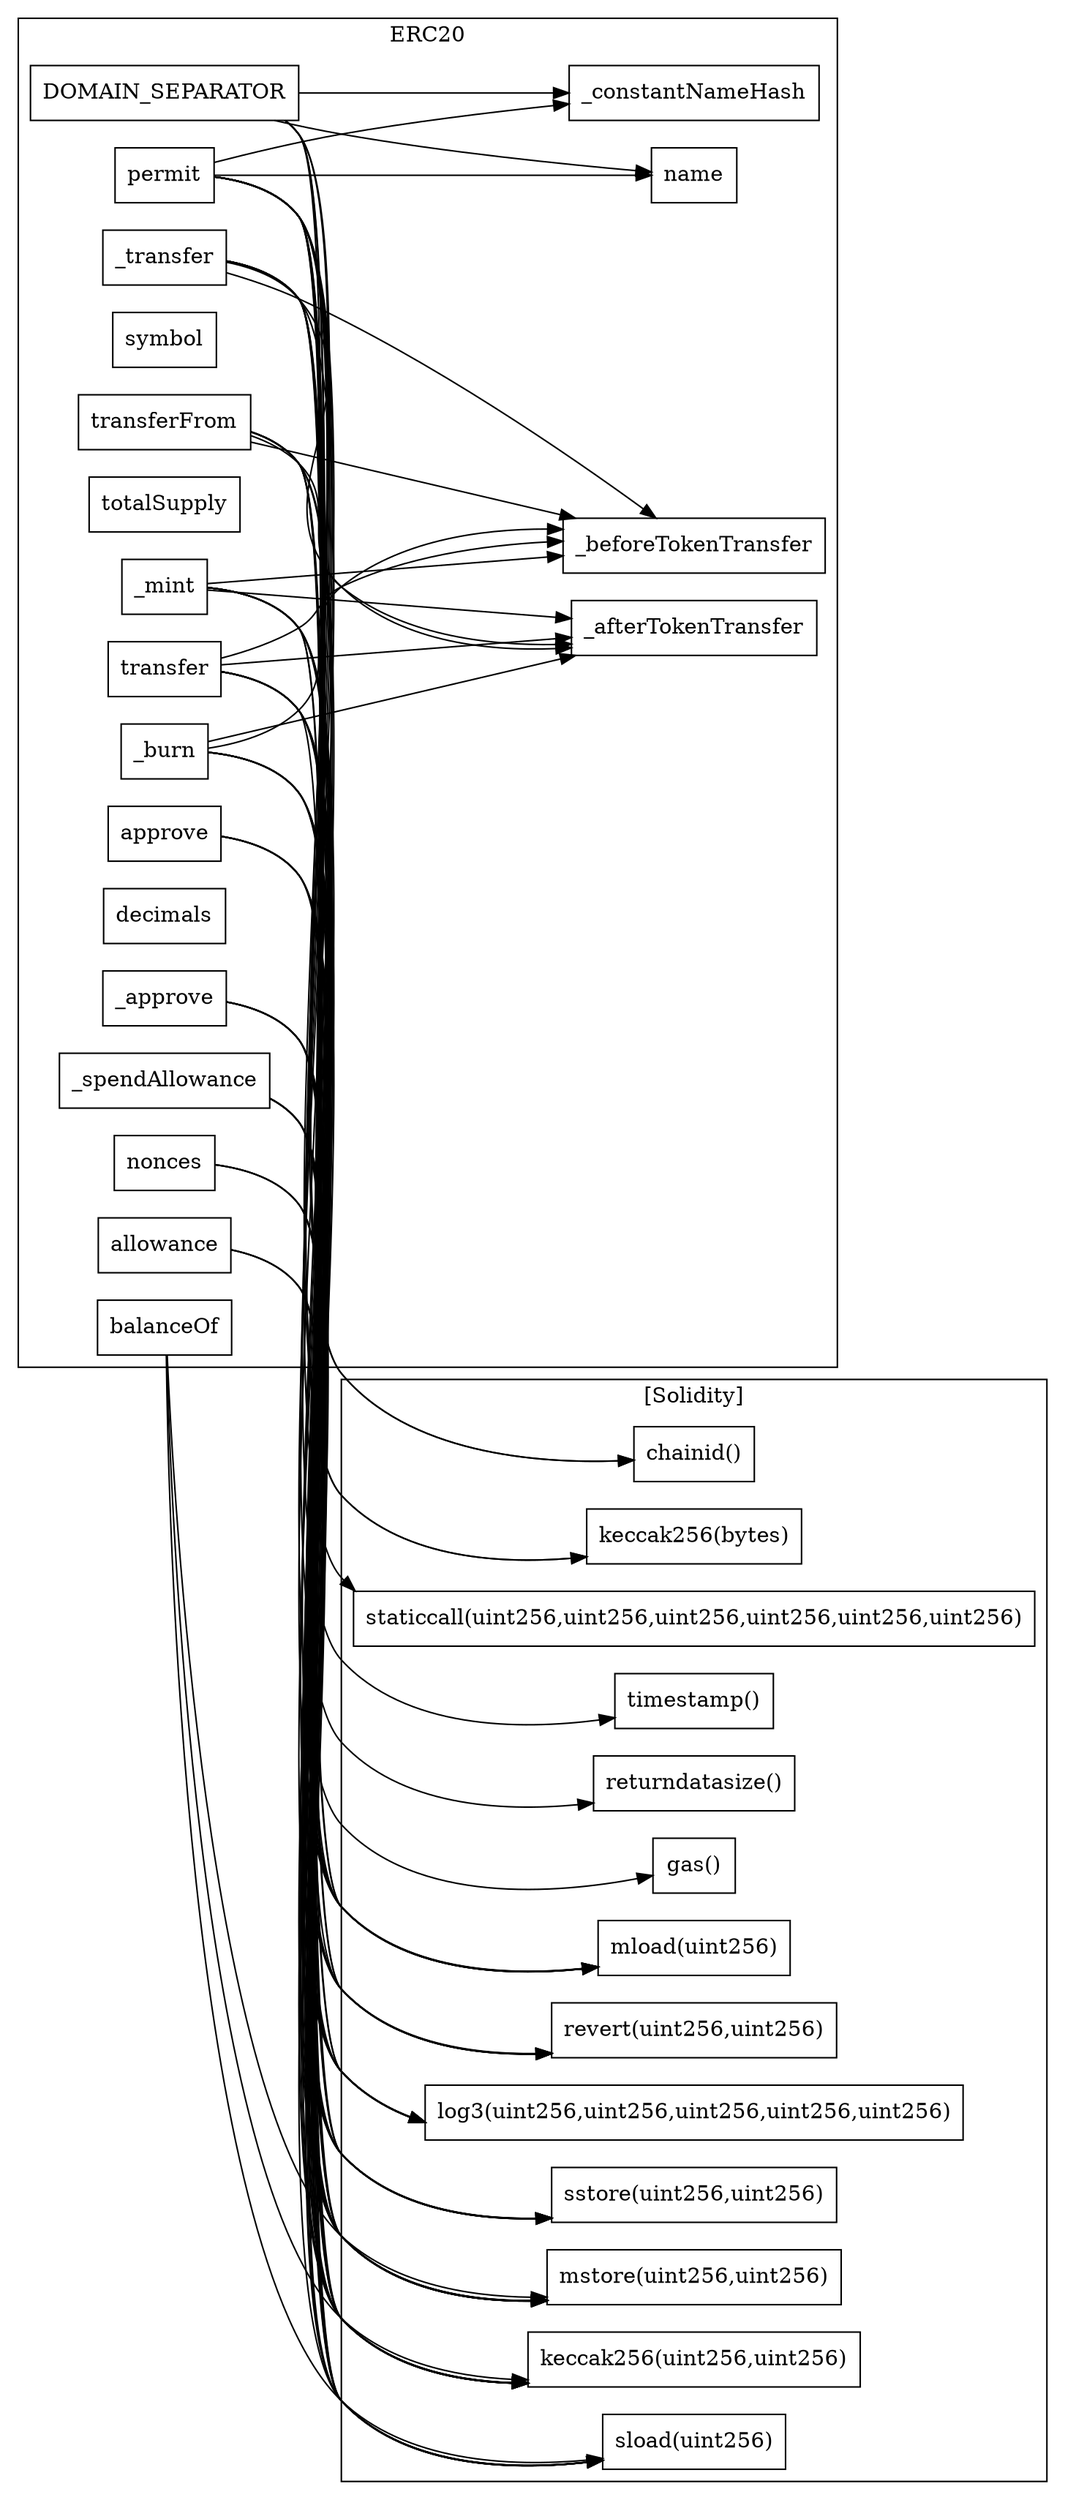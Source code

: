 strict digraph {
rankdir="LR"
node [shape=box]
subgraph cluster_418_ERC20 {
label = "ERC20"
"418_approve" [label="approve"]
"418__beforeTokenTransfer" [label="_beforeTokenTransfer"]
"418_allowance" [label="allowance"]
"418_DOMAIN_SEPARATOR" [label="DOMAIN_SEPARATOR"]
"418_symbol" [label="symbol"]
"418_balanceOf" [label="balanceOf"]
"418_totalSupply" [label="totalSupply"]
"418__constantNameHash" [label="_constantNameHash"]
"418_permit" [label="permit"]
"418__transfer" [label="_transfer"]
"418_transferFrom" [label="transferFrom"]
"418__mint" [label="_mint"]
"418_decimals" [label="decimals"]
"418_transfer" [label="transfer"]
"418_nonces" [label="nonces"]
"418_name" [label="name"]
"418__burn" [label="_burn"]
"418__approve" [label="_approve"]
"418__spendAllowance" [label="_spendAllowance"]
"418__afterTokenTransfer" [label="_afterTokenTransfer"]
"418__mint" -> "418__afterTokenTransfer"
"418_DOMAIN_SEPARATOR" -> "418_name"
"418__transfer" -> "418__beforeTokenTransfer"
"418__transfer" -> "418__afterTokenTransfer"
"418__burn" -> "418__beforeTokenTransfer"
"418_permit" -> "418_name"
"418__burn" -> "418__afterTokenTransfer"
"418_permit" -> "418__constantNameHash"
"418__mint" -> "418__beforeTokenTransfer"
"418_transfer" -> "418__afterTokenTransfer"
"418_transferFrom" -> "418__beforeTokenTransfer"
"418_transferFrom" -> "418__afterTokenTransfer"
"418_DOMAIN_SEPARATOR" -> "418__constantNameHash"
"418_transfer" -> "418__beforeTokenTransfer"
}subgraph cluster_solidity {
label = "[Solidity]"
"revert(uint256,uint256)" 
"staticcall(uint256,uint256,uint256,uint256,uint256,uint256)" 
"keccak256(uint256,uint256)" 
"timestamp()" 
"sstore(uint256,uint256)" 
"mstore(uint256,uint256)" 
"chainid()" 
"gas()" 
"sload(uint256)" 
"returndatasize()" 
"mload(uint256)" 
"keccak256(bytes)" 
"log3(uint256,uint256,uint256,uint256,uint256)" 
"418__burn" -> "revert(uint256,uint256)"
"418_permit" -> "returndatasize()"
"418__approve" -> "mstore(uint256,uint256)"
"418_DOMAIN_SEPARATOR" -> "keccak256(bytes)"
"418_approve" -> "sstore(uint256,uint256)"
"418__burn" -> "sload(uint256)"
"418_transfer" -> "mload(uint256)"
"418_approve" -> "mload(uint256)"
"418__transfer" -> "keccak256(uint256,uint256)"
"418_transfer" -> "revert(uint256,uint256)"
"418_transfer" -> "sload(uint256)"
"418_permit" -> "sload(uint256)"
"418__mint" -> "keccak256(uint256,uint256)"
"418_balanceOf" -> "mstore(uint256,uint256)"
"418_permit" -> "sstore(uint256,uint256)"
"418_permit" -> "log3(uint256,uint256,uint256,uint256,uint256)"
"418__spendAllowance" -> "mstore(uint256,uint256)"
"418_permit" -> "mload(uint256)"
"418__mint" -> "mload(uint256)"
"418__spendAllowance" -> "revert(uint256,uint256)"
"418_transferFrom" -> "mload(uint256)"
"418_permit" -> "mstore(uint256,uint256)"
"418_DOMAIN_SEPARATOR" -> "keccak256(uint256,uint256)"
"418_allowance" -> "sload(uint256)"
"418_permit" -> "timestamp()"
"418_permit" -> "staticcall(uint256,uint256,uint256,uint256,uint256,uint256)"
"418__approve" -> "keccak256(uint256,uint256)"
"418__mint" -> "sstore(uint256,uint256)"
"418__burn" -> "sstore(uint256,uint256)"
"418_permit" -> "revert(uint256,uint256)"
"418__transfer" -> "sstore(uint256,uint256)"
"418__spendAllowance" -> "sload(uint256)"
"418_nonces" -> "sload(uint256)"
"418__mint" -> "sload(uint256)"
"418__mint" -> "log3(uint256,uint256,uint256,uint256,uint256)"
"418_transfer" -> "keccak256(uint256,uint256)"
"418_transferFrom" -> "log3(uint256,uint256,uint256,uint256,uint256)"
"418__transfer" -> "log3(uint256,uint256,uint256,uint256,uint256)"
"418__approve" -> "sstore(uint256,uint256)"
"418_permit" -> "keccak256(uint256,uint256)"
"418_approve" -> "log3(uint256,uint256,uint256,uint256,uint256)"
"418_approve" -> "keccak256(uint256,uint256)"
"418__transfer" -> "revert(uint256,uint256)"
"418_permit" -> "gas()"
"418_DOMAIN_SEPARATOR" -> "mstore(uint256,uint256)"
"418_DOMAIN_SEPARATOR" -> "chainid()"
"418_permit" -> "keccak256(bytes)"
"418_nonces" -> "keccak256(uint256,uint256)"
"418_balanceOf" -> "keccak256(uint256,uint256)"
"418_transferFrom" -> "mstore(uint256,uint256)"
"418__transfer" -> "sload(uint256)"
"418__spendAllowance" -> "keccak256(uint256,uint256)"
"418_transferFrom" -> "sstore(uint256,uint256)"
"418_DOMAIN_SEPARATOR" -> "mload(uint256)"
"418_approve" -> "mstore(uint256,uint256)"
"418__transfer" -> "mload(uint256)"
"418__burn" -> "keccak256(uint256,uint256)"
"418__spendAllowance" -> "sstore(uint256,uint256)"
"418_transferFrom" -> "revert(uint256,uint256)"
"418_transferFrom" -> "sload(uint256)"
"418_permit" -> "chainid()"
"418_transfer" -> "sstore(uint256,uint256)"
"418__mint" -> "mstore(uint256,uint256)"
"418__burn" -> "log3(uint256,uint256,uint256,uint256,uint256)"
"418__approve" -> "mload(uint256)"
"418_transfer" -> "mstore(uint256,uint256)"
"418__mint" -> "revert(uint256,uint256)"
"418_nonces" -> "mstore(uint256,uint256)"
"418_balanceOf" -> "sload(uint256)"
"418_transfer" -> "log3(uint256,uint256,uint256,uint256,uint256)"
"418__approve" -> "log3(uint256,uint256,uint256,uint256,uint256)"
"418__burn" -> "mstore(uint256,uint256)"
"418_transferFrom" -> "keccak256(uint256,uint256)"
"418_allowance" -> "keccak256(uint256,uint256)"
"418_allowance" -> "mstore(uint256,uint256)"
"418__transfer" -> "mstore(uint256,uint256)"
}
}